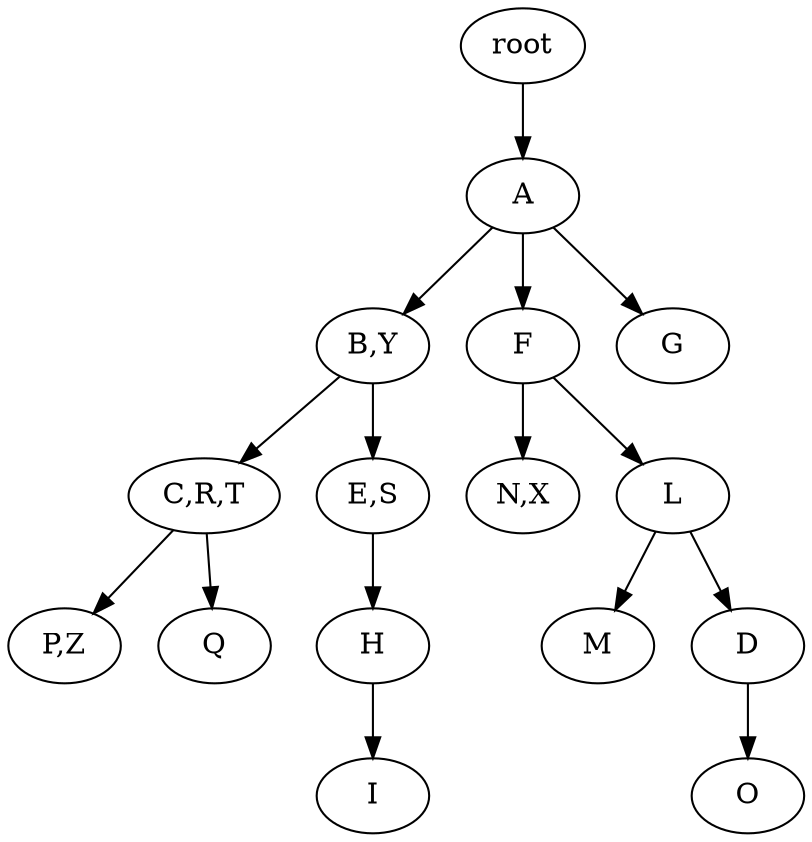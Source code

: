 strict digraph G {
	graph [name=G];
	0	 [label=root];
	1	 [label=A];
	0 -> 1;
	2	 [label="B,Y"];
	1 -> 2;
	3	 [label=F];
	1 -> 3;
	7	 [label=G];
	1 -> 7;
	4	 [label="C,R,T"];
	2 -> 4;
	5	 [label="E,S"];
	2 -> 5;
	6	 [label="N,X"];
	3 -> 6;
	10	 [label=L];
	3 -> 10;
	14	 [label="P,Z"];
	4 -> 14;
	15	 [label=Q];
	4 -> 15;
	8	 [label=H];
	5 -> 8;
	9	 [label=I];
	8 -> 9;
	11	 [label=M];
	10 -> 11;
	12	 [label=D];
	10 -> 12;
	13	 [label=O];
	12 -> 13;
}
